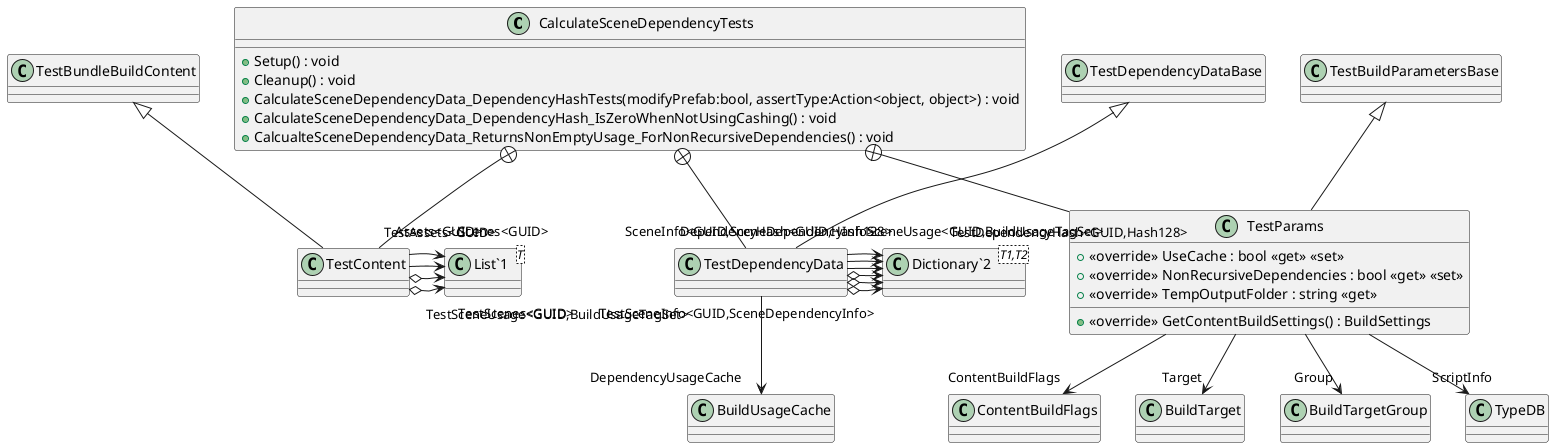 @startuml
class CalculateSceneDependencyTests {
    + Setup() : void
    + Cleanup() : void
    + CalculateSceneDependencyData_DependencyHashTests(modifyPrefab:bool, assertType:Action<object, object>) : void
    + CalculateSceneDependencyData_DependencyHash_IsZeroWhenNotUsingCashing() : void
    + CalcualteSceneDependencyData_ReturnsNonEmptyUsage_ForNonRecursiveDependencies() : void
}
class TestParams {
    + <<override>> UseCache : bool <<get>> <<set>>
    + <<override>> NonRecursiveDependencies : bool <<get>> <<set>>
    + <<override>> TempOutputFolder : string <<get>>
    + <<override>> GetContentBuildSettings() : BuildSettings
}
class TestContent {
}
class TestDependencyData {
}
class "List`1"<T> {
}
class "Dictionary`2"<T1,T2> {
}
CalculateSceneDependencyTests +-- TestParams
TestBuildParametersBase <|-- TestParams
TestParams --> "Target" BuildTarget
TestParams --> "Group" BuildTargetGroup
TestParams --> "ScriptInfo" TypeDB
TestParams --> "ContentBuildFlags" ContentBuildFlags
CalculateSceneDependencyTests +-- TestContent
TestBundleBuildContent <|-- TestContent
TestContent o-> "TestScenes<GUID>" "List`1"
TestContent o-> "TestAssets<GUID>" "List`1"
TestContent --> "Scenes<GUID>" "List`1"
TestContent --> "Assets<GUID>" "List`1"
CalculateSceneDependencyTests +-- TestDependencyData
TestDependencyDataBase <|-- TestDependencyData
TestDependencyData o-> "TestSceneInfo<GUID,SceneDependencyInfo>" "Dictionary`2"
TestDependencyData o-> "TestSceneUsage<GUID,BuildUsageTagSet>" "Dictionary`2"
TestDependencyData o-> "TestDependencyHash<GUID,Hash128>" "Dictionary`2"
TestDependencyData --> "DependencyUsageCache" BuildUsageCache
TestDependencyData --> "SceneInfo<GUID,SceneDependencyInfo>" "Dictionary`2"
TestDependencyData --> "SceneUsage<GUID,BuildUsageTagSet>" "Dictionary`2"
TestDependencyData --> "DependencyHash<GUID,Hash128>" "Dictionary`2"
@enduml

